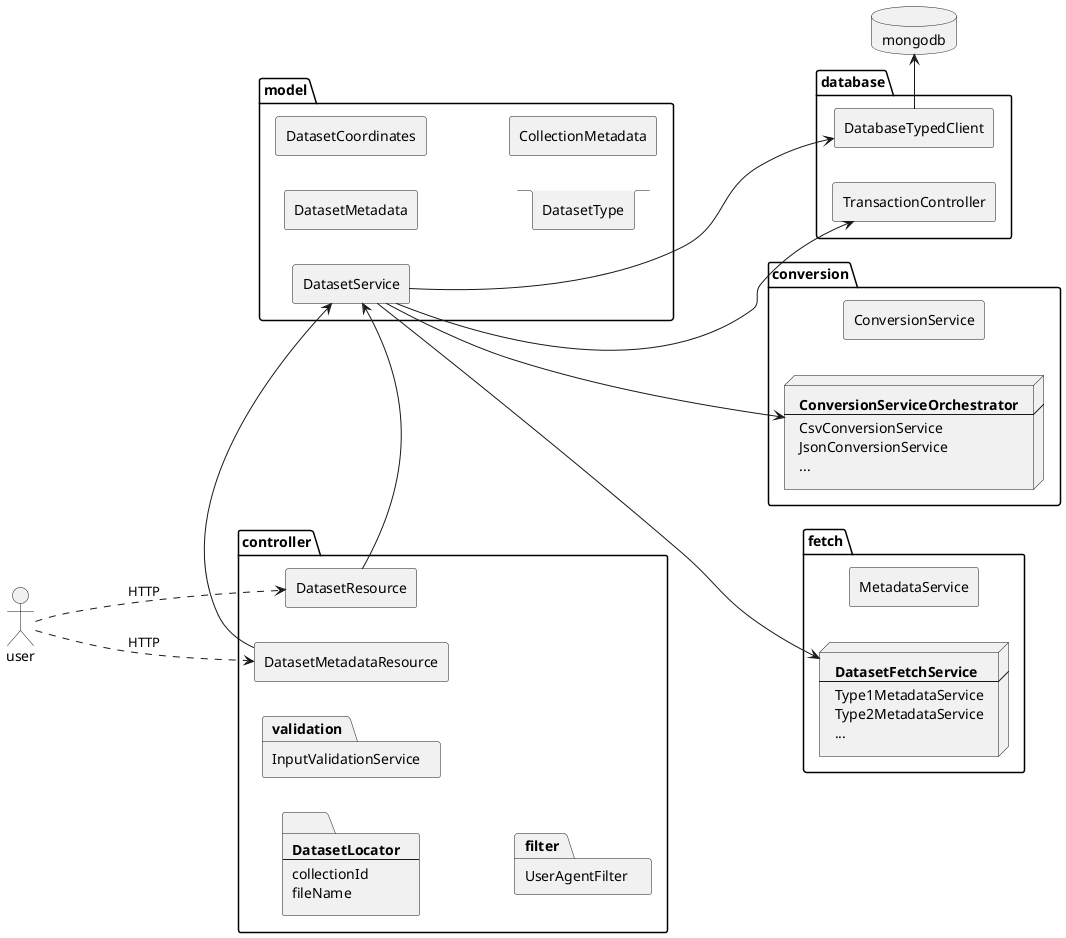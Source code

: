@startuml
left to right direction

package controller {
  rectangle DatasetResource
  rectangle DatasetMetadataResource
  folder DatasetLocator [
    <b>DatasetLocator</b>
    ---
    collectionId
    fileName
  ]
  package validation [
    InputValidationService
  ]
  package filter [
    UserAgentFilter 
  ]
}

package model {
  rectangle DatasetMetadata
  rectangle DatasetCoordinates
  stack DatasetType
  rectangle CollectionMetadata
  rectangle DatasetService
}

package "database" {
  rectangle TransactionController
  rectangle DatabaseTypedClient
}

package conversion {
  rectangle ConversionService
  node ConversionServiceOrchestrator [
    <b>ConversionServiceOrchestrator</b>
    ---
    CsvConversionService
    JsonConversionService
    ...
  ]
}

package fetch {
  rectangle MetadataService
  node DatasetFetchService [
    <b>DatasetFetchService</b>
    ---
    Type1MetadataService
    Type2MetadataService
    ...
  ]
}

database mongodb

:user: -[dashed]d---> DatasetResource : HTTP
:user: -[dashed]d---> DatasetMetadataResource : HTTP

DatasetResource -r-> DatasetService
DatasetMetadataResource -r-> DatasetService

DatasetService ----> DatabaseTypedClient
DatasetService ----> TransactionController
DatasetService ----> DatasetFetchService
DatasetService ----> ConversionServiceOrchestrator

DatabaseTypedClient -r-> mongodb

@enduml
